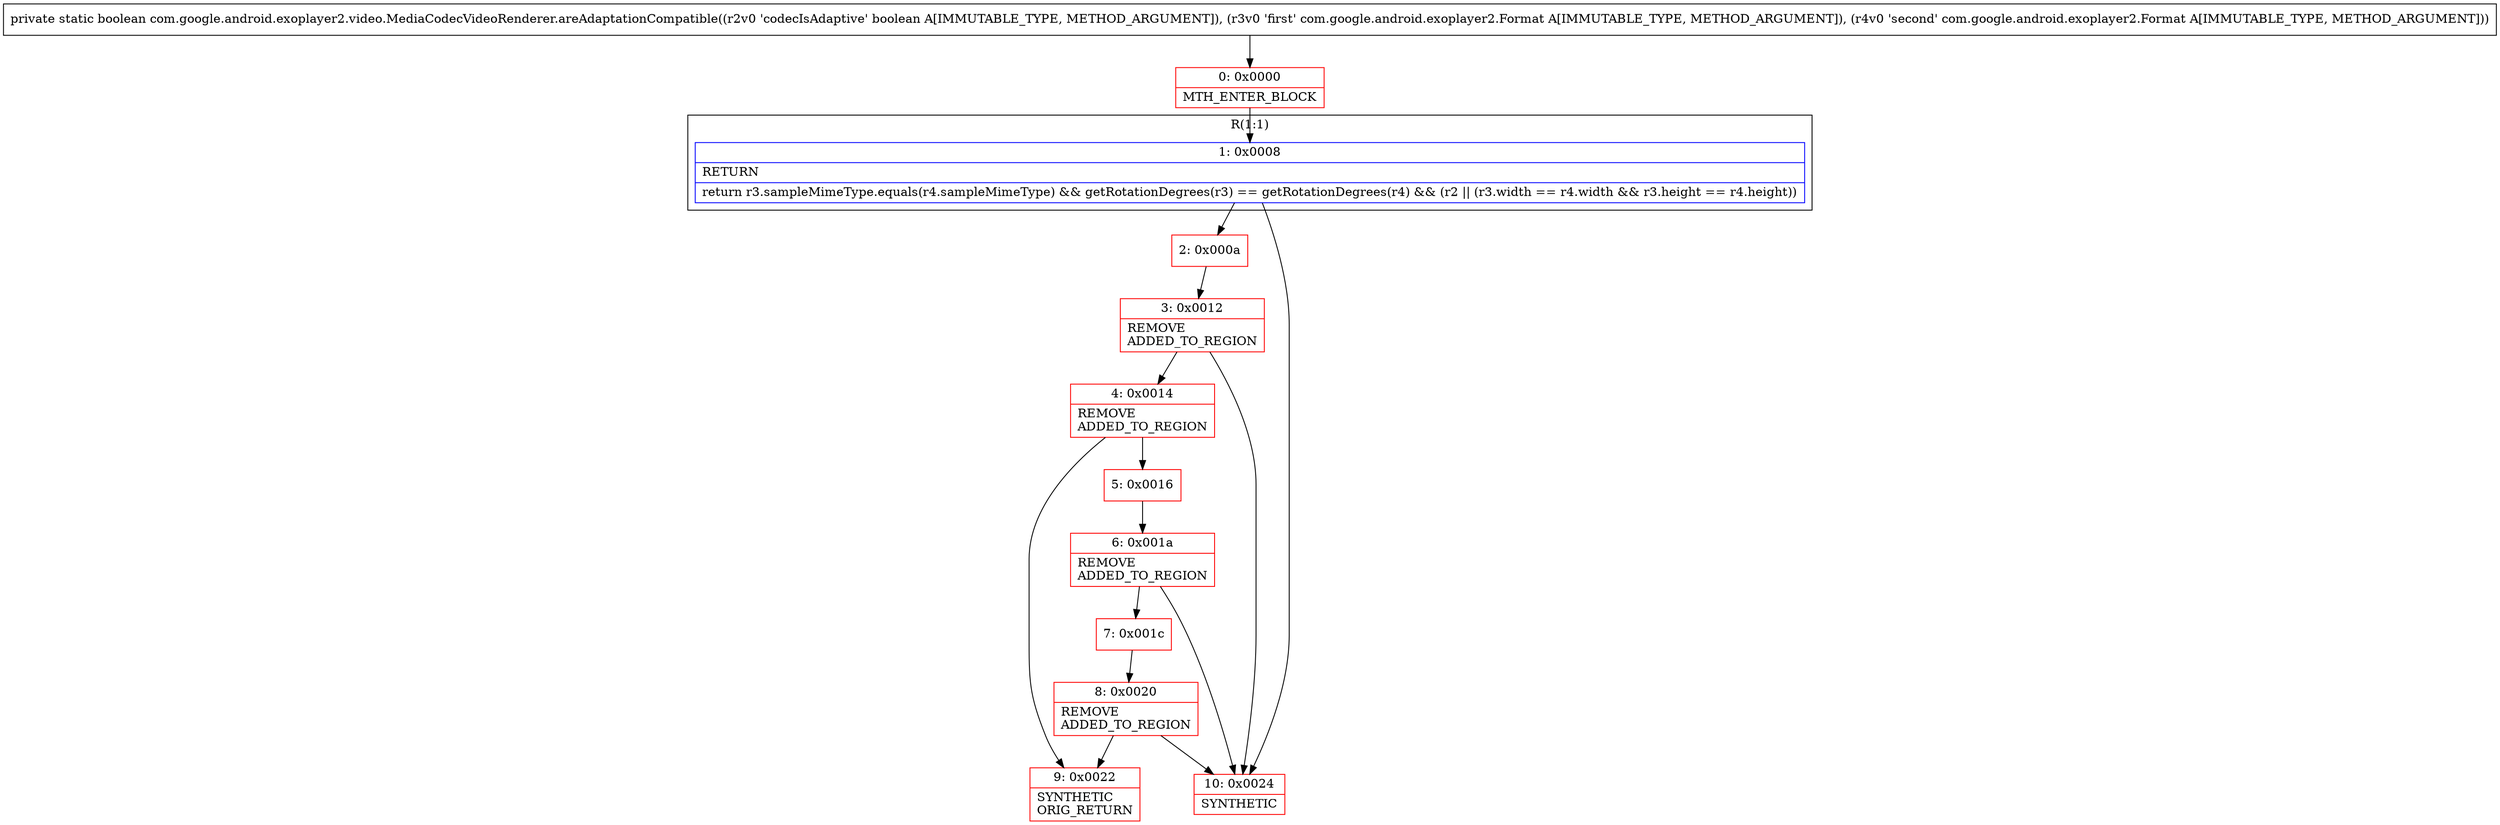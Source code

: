 digraph "CFG forcom.google.android.exoplayer2.video.MediaCodecVideoRenderer.areAdaptationCompatible(ZLcom\/google\/android\/exoplayer2\/Format;Lcom\/google\/android\/exoplayer2\/Format;)Z" {
subgraph cluster_Region_422420445 {
label = "R(1:1)";
node [shape=record,color=blue];
Node_1 [shape=record,label="{1\:\ 0x0008|RETURN\l|return r3.sampleMimeType.equals(r4.sampleMimeType) && getRotationDegrees(r3) == getRotationDegrees(r4) && (r2 \|\| (r3.width == r4.width && r3.height == r4.height))\l}"];
}
Node_0 [shape=record,color=red,label="{0\:\ 0x0000|MTH_ENTER_BLOCK\l}"];
Node_2 [shape=record,color=red,label="{2\:\ 0x000a}"];
Node_3 [shape=record,color=red,label="{3\:\ 0x0012|REMOVE\lADDED_TO_REGION\l}"];
Node_4 [shape=record,color=red,label="{4\:\ 0x0014|REMOVE\lADDED_TO_REGION\l}"];
Node_5 [shape=record,color=red,label="{5\:\ 0x0016}"];
Node_6 [shape=record,color=red,label="{6\:\ 0x001a|REMOVE\lADDED_TO_REGION\l}"];
Node_7 [shape=record,color=red,label="{7\:\ 0x001c}"];
Node_8 [shape=record,color=red,label="{8\:\ 0x0020|REMOVE\lADDED_TO_REGION\l}"];
Node_9 [shape=record,color=red,label="{9\:\ 0x0022|SYNTHETIC\lORIG_RETURN\l}"];
Node_10 [shape=record,color=red,label="{10\:\ 0x0024|SYNTHETIC\l}"];
MethodNode[shape=record,label="{private static boolean com.google.android.exoplayer2.video.MediaCodecVideoRenderer.areAdaptationCompatible((r2v0 'codecIsAdaptive' boolean A[IMMUTABLE_TYPE, METHOD_ARGUMENT]), (r3v0 'first' com.google.android.exoplayer2.Format A[IMMUTABLE_TYPE, METHOD_ARGUMENT]), (r4v0 'second' com.google.android.exoplayer2.Format A[IMMUTABLE_TYPE, METHOD_ARGUMENT])) }"];
MethodNode -> Node_0;
Node_1 -> Node_2;
Node_1 -> Node_10;
Node_0 -> Node_1;
Node_2 -> Node_3;
Node_3 -> Node_4;
Node_3 -> Node_10;
Node_4 -> Node_5;
Node_4 -> Node_9;
Node_5 -> Node_6;
Node_6 -> Node_7;
Node_6 -> Node_10;
Node_7 -> Node_8;
Node_8 -> Node_9;
Node_8 -> Node_10;
}

